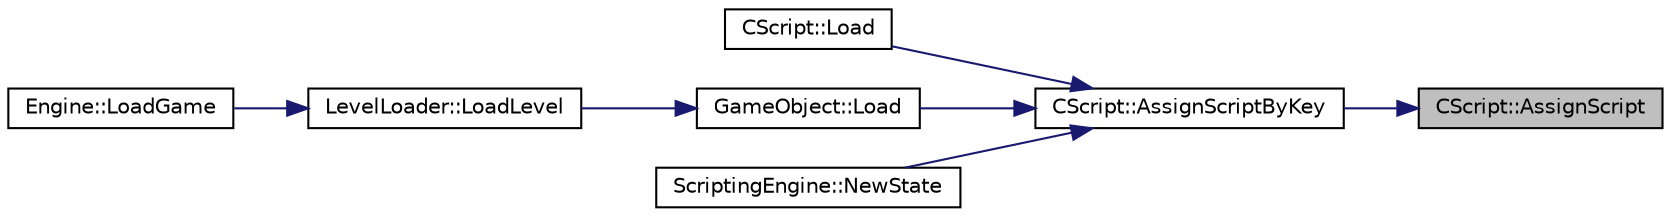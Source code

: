 digraph "CScript::AssignScript"
{
 // LATEX_PDF_SIZE
  edge [fontname="Helvetica",fontsize="10",labelfontname="Helvetica",labelfontsize="10"];
  node [fontname="Helvetica",fontsize="10",shape=record];
  rankdir="RL";
  Node4 [label="CScript::AssignScript",height=0.2,width=0.4,color="black", fillcolor="grey75", style="filled", fontcolor="black",tooltip=" "];
  Node4 -> Node5 [dir="back",color="midnightblue",fontsize="10",style="solid",fontname="Helvetica"];
  Node5 [label="CScript::AssignScriptByKey",height=0.2,width=0.4,color="black", fillcolor="white", style="filled",URL="$class_c_script.html#a6dbae7090411b8b06124f054680ef991",tooltip="script mutator using factory key"];
  Node5 -> Node6 [dir="back",color="midnightblue",fontsize="10",style="solid",fontname="Helvetica"];
  Node6 [label="CScript::Load",height=0.2,width=0.4,color="black", fillcolor="white", style="filled",URL="$class_c_script.html#a5e8994e009e4e21d127e261f35788bb8",tooltip="loads the component from saved state"];
  Node5 -> Node7 [dir="back",color="midnightblue",fontsize="10",style="solid",fontname="Helvetica"];
  Node7 [label="GameObject::Load",height=0.2,width=0.4,color="black", fillcolor="white", style="filled",URL="$class_game_object.html#a45246aaee43206b87c40ef6fdc06111b",tooltip="loads the object from saved state"];
  Node7 -> Node8 [dir="back",color="midnightblue",fontsize="10",style="solid",fontname="Helvetica"];
  Node8 [label="LevelLoader::LoadLevel",height=0.2,width=0.4,color="black", fillcolor="white", style="filled",URL="$class_level_loader.html#ac733be25eccf37abb958dd8e9547599b",tooltip="Load Current Level."];
  Node8 -> Node9 [dir="back",color="midnightblue",fontsize="10",style="solid",fontname="Helvetica"];
  Node9 [label="Engine::LoadGame",height=0.2,width=0.4,color="black", fillcolor="white", style="filled",URL="$class_engine.html#abde21e1bd9d8f467a5d8b464d8bb1ca2",tooltip="loads the game from saved state"];
  Node5 -> Node10 [dir="back",color="midnightblue",fontsize="10",style="solid",fontname="Helvetica"];
  Node10 [label="ScriptingEngine::NewState",height=0.2,width=0.4,color="black", fillcolor="white", style="filled",URL="$class_scripting_engine.html#a125a0c206da8e74b8f6664c4e523606a",tooltip="Sets up the engine with initial processes and variables and exposes engine functionality to lua."];
}
